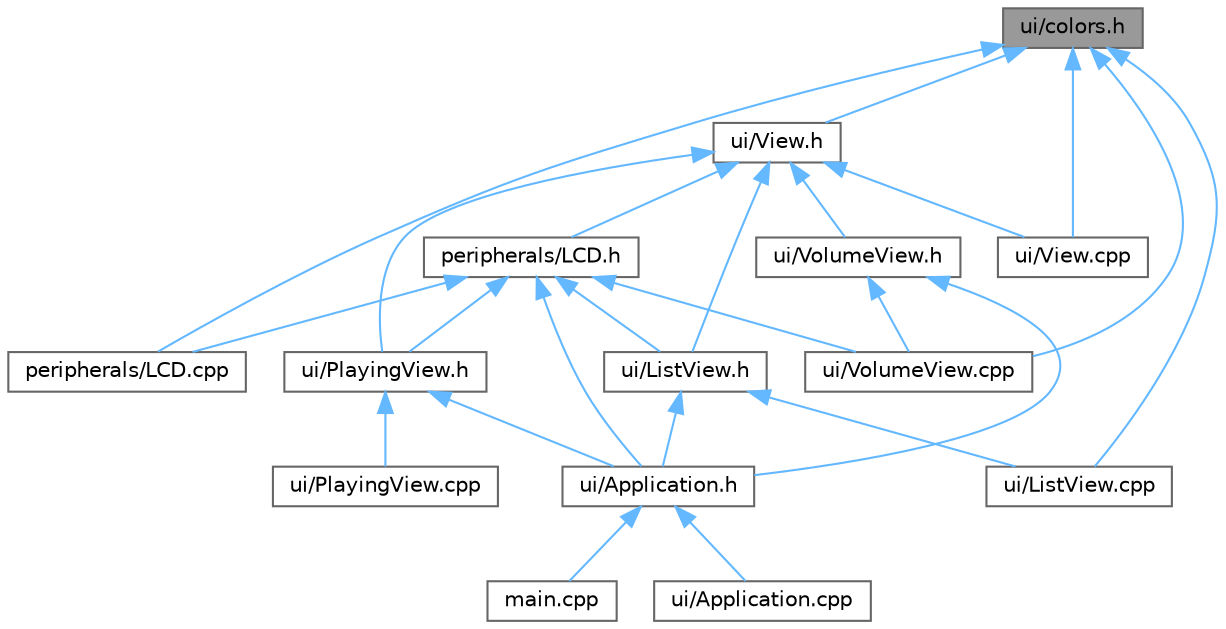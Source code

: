 digraph "ui/colors.h"
{
 // LATEX_PDF_SIZE
  bgcolor="transparent";
  edge [fontname=Helvetica,fontsize=10,labelfontname=Helvetica,labelfontsize=10];
  node [fontname=Helvetica,fontsize=10,shape=box,height=0.2,width=0.4];
  Node1 [id="Node000001",label="ui/colors.h",height=0.2,width=0.4,color="gray40", fillcolor="grey60", style="filled", fontcolor="black",tooltip=" "];
  Node1 -> Node2 [id="edge1_Node000001_Node000002",dir="back",color="steelblue1",style="solid",tooltip=" "];
  Node2 [id="Node000002",label="peripherals/LCD.cpp",height=0.2,width=0.4,color="grey40", fillcolor="white", style="filled",URL="$LCD_8cpp.html",tooltip=" "];
  Node1 -> Node3 [id="edge2_Node000001_Node000003",dir="back",color="steelblue1",style="solid",tooltip=" "];
  Node3 [id="Node000003",label="ui/ListView.cpp",height=0.2,width=0.4,color="grey40", fillcolor="white", style="filled",URL="$ListView_8cpp.html",tooltip=" "];
  Node1 -> Node4 [id="edge3_Node000001_Node000004",dir="back",color="steelblue1",style="solid",tooltip=" "];
  Node4 [id="Node000004",label="ui/View.cpp",height=0.2,width=0.4,color="grey40", fillcolor="white", style="filled",URL="$View_8cpp.html",tooltip=" "];
  Node1 -> Node5 [id="edge4_Node000001_Node000005",dir="back",color="steelblue1",style="solid",tooltip=" "];
  Node5 [id="Node000005",label="ui/View.h",height=0.2,width=0.4,color="grey40", fillcolor="white", style="filled",URL="$View_8h.html",tooltip=" "];
  Node5 -> Node6 [id="edge5_Node000005_Node000006",dir="back",color="steelblue1",style="solid",tooltip=" "];
  Node6 [id="Node000006",label="peripherals/LCD.h",height=0.2,width=0.4,color="grey40", fillcolor="white", style="filled",URL="$LCD_8h.html",tooltip=" "];
  Node6 -> Node2 [id="edge6_Node000006_Node000002",dir="back",color="steelblue1",style="solid",tooltip=" "];
  Node6 -> Node7 [id="edge7_Node000006_Node000007",dir="back",color="steelblue1",style="solid",tooltip=" "];
  Node7 [id="Node000007",label="ui/Application.h",height=0.2,width=0.4,color="grey40", fillcolor="white", style="filled",URL="$Application_8h.html",tooltip=" "];
  Node7 -> Node8 [id="edge8_Node000007_Node000008",dir="back",color="steelblue1",style="solid",tooltip=" "];
  Node8 [id="Node000008",label="main.cpp",height=0.2,width=0.4,color="grey40", fillcolor="white", style="filled",URL="$main_8cpp.html",tooltip=" "];
  Node7 -> Node9 [id="edge9_Node000007_Node000009",dir="back",color="steelblue1",style="solid",tooltip=" "];
  Node9 [id="Node000009",label="ui/Application.cpp",height=0.2,width=0.4,color="grey40", fillcolor="white", style="filled",URL="$Application_8cpp.html",tooltip=" "];
  Node6 -> Node10 [id="edge10_Node000006_Node000010",dir="back",color="steelblue1",style="solid",tooltip=" "];
  Node10 [id="Node000010",label="ui/ListView.h",height=0.2,width=0.4,color="grey40", fillcolor="white", style="filled",URL="$ListView_8h.html",tooltip=" "];
  Node10 -> Node7 [id="edge11_Node000010_Node000007",dir="back",color="steelblue1",style="solid",tooltip=" "];
  Node10 -> Node3 [id="edge12_Node000010_Node000003",dir="back",color="steelblue1",style="solid",tooltip=" "];
  Node6 -> Node11 [id="edge13_Node000006_Node000011",dir="back",color="steelblue1",style="solid",tooltip=" "];
  Node11 [id="Node000011",label="ui/PlayingView.h",height=0.2,width=0.4,color="grey40", fillcolor="white", style="filled",URL="$PlayingView_8h.html",tooltip=" "];
  Node11 -> Node7 [id="edge14_Node000011_Node000007",dir="back",color="steelblue1",style="solid",tooltip=" "];
  Node11 -> Node12 [id="edge15_Node000011_Node000012",dir="back",color="steelblue1",style="solid",tooltip=" "];
  Node12 [id="Node000012",label="ui/PlayingView.cpp",height=0.2,width=0.4,color="grey40", fillcolor="white", style="filled",URL="$PlayingView_8cpp.html",tooltip=" "];
  Node6 -> Node13 [id="edge16_Node000006_Node000013",dir="back",color="steelblue1",style="solid",tooltip=" "];
  Node13 [id="Node000013",label="ui/VolumeView.cpp",height=0.2,width=0.4,color="grey40", fillcolor="white", style="filled",URL="$VolumeView_8cpp.html",tooltip=" "];
  Node5 -> Node10 [id="edge17_Node000005_Node000010",dir="back",color="steelblue1",style="solid",tooltip=" "];
  Node5 -> Node11 [id="edge18_Node000005_Node000011",dir="back",color="steelblue1",style="solid",tooltip=" "];
  Node5 -> Node4 [id="edge19_Node000005_Node000004",dir="back",color="steelblue1",style="solid",tooltip=" "];
  Node5 -> Node14 [id="edge20_Node000005_Node000014",dir="back",color="steelblue1",style="solid",tooltip=" "];
  Node14 [id="Node000014",label="ui/VolumeView.h",height=0.2,width=0.4,color="grey40", fillcolor="white", style="filled",URL="$VolumeView_8h.html",tooltip=" "];
  Node14 -> Node7 [id="edge21_Node000014_Node000007",dir="back",color="steelblue1",style="solid",tooltip=" "];
  Node14 -> Node13 [id="edge22_Node000014_Node000013",dir="back",color="steelblue1",style="solid",tooltip=" "];
  Node1 -> Node13 [id="edge23_Node000001_Node000013",dir="back",color="steelblue1",style="solid",tooltip=" "];
}
